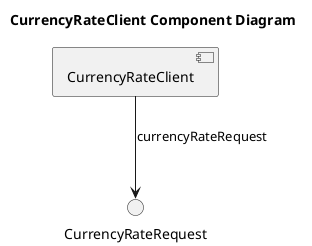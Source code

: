 @startuml CurrencyRateClient Component Diagram
title CurrencyRateClient Component Diagram

interface CurrencyRateRequest
component "CurrencyRateClient"
CurrencyRateClient --> CurrencyRateRequest : сurrencyRateRequest
@enduml